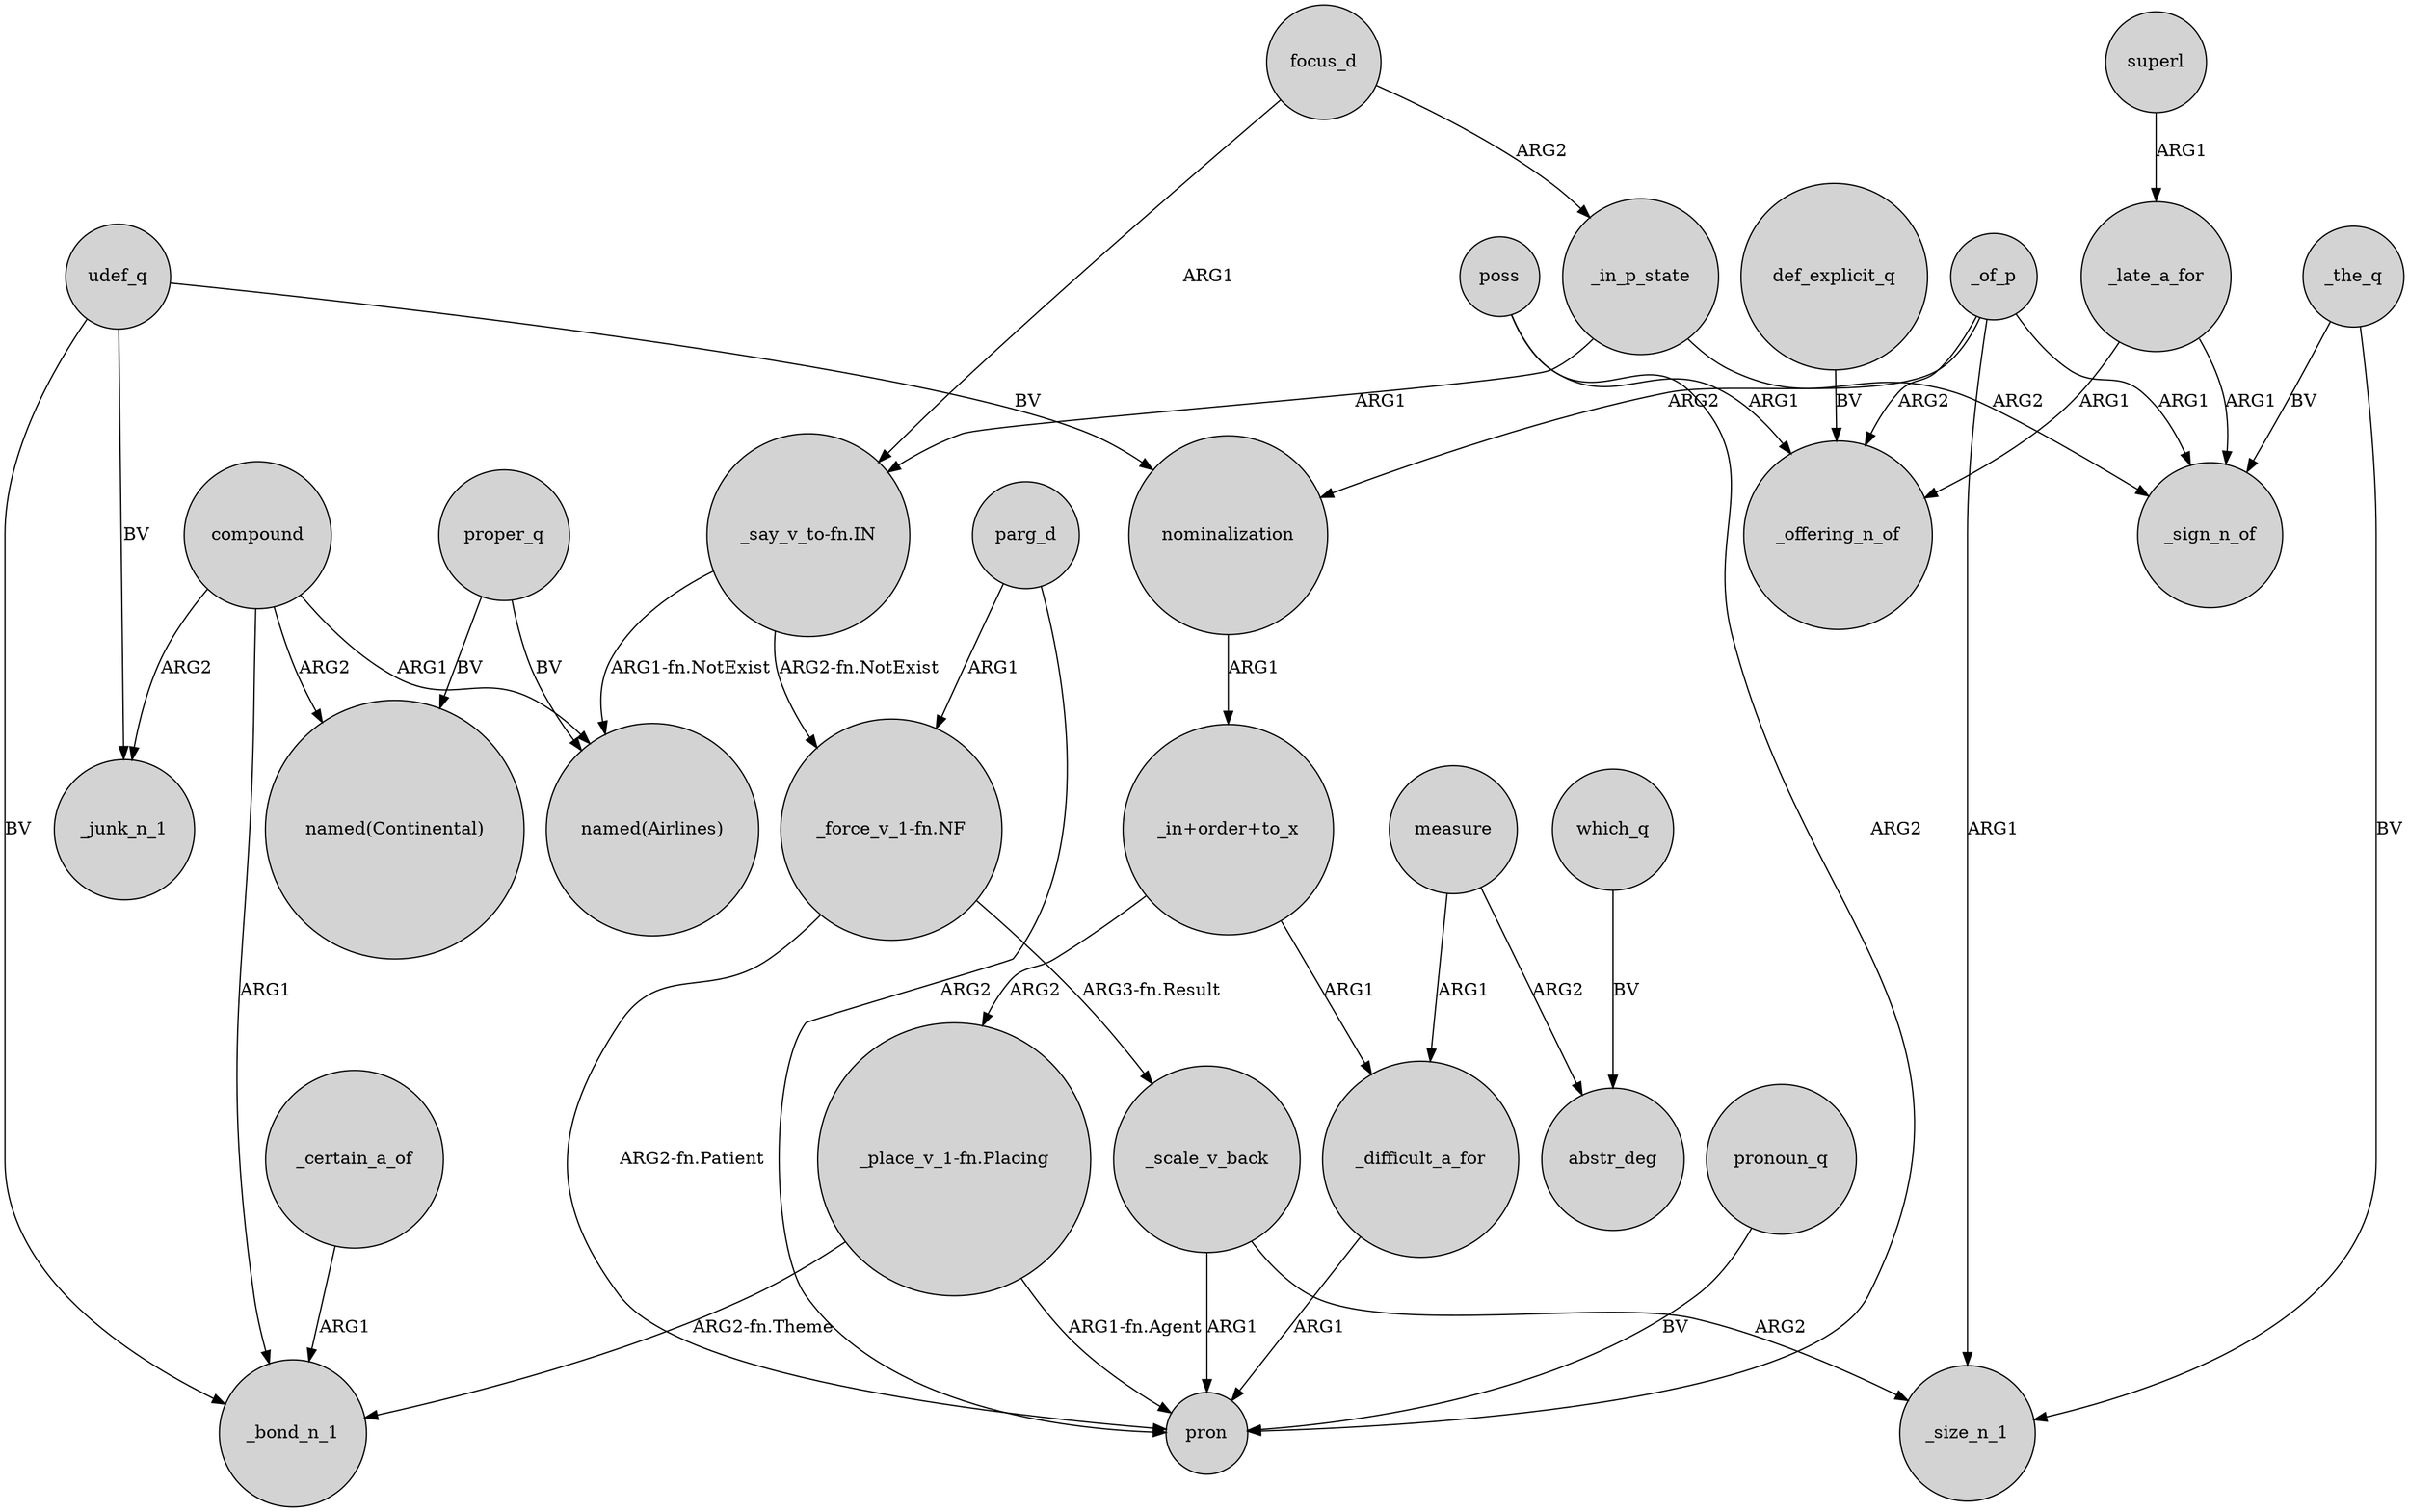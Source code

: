 digraph {
	node [shape=circle style=filled]
	_certain_a_of -> _bond_n_1 [label=ARG1]
	_of_p -> _offering_n_of [label=ARG2]
	"_place_v_1-fn.Placing" -> pron [label="ARG1-fn.Agent"]
	_difficult_a_for -> pron [label=ARG1]
	measure -> abstr_deg [label=ARG2]
	_the_q -> _size_n_1 [label=BV]
	poss -> pron [label=ARG2]
	compound -> "named(Continental)" [label=ARG2]
	"_force_v_1-fn.NF" -> pron [label="ARG2-fn.Patient"]
	focus_d -> _in_p_state [label=ARG2]
	compound -> _bond_n_1 [label=ARG1]
	"_place_v_1-fn.Placing" -> _bond_n_1 [label="ARG2-fn.Theme"]
	superl -> _late_a_for [label=ARG1]
	compound -> "named(Airlines)" [label=ARG1]
	compound -> _junk_n_1 [label=ARG2]
	measure -> _difficult_a_for [label=ARG1]
	parg_d -> pron [label=ARG2]
	_of_p -> _size_n_1 [label=ARG1]
	_in_p_state -> _sign_n_of [label=ARG2]
	udef_q -> _junk_n_1 [label=BV]
	def_explicit_q -> _offering_n_of [label=BV]
	pronoun_q -> pron [label=BV]
	"_in+order+to_x" -> "_place_v_1-fn.Placing" [label=ARG2]
	udef_q -> _bond_n_1 [label=BV]
	nominalization -> "_in+order+to_x" [label=ARG1]
	"_say_v_to-fn.IN" -> "named(Airlines)" [label="ARG1-fn.NotExist"]
	_of_p -> nominalization [label=ARG2]
	proper_q -> "named(Continental)" [label=BV]
	which_q -> abstr_deg [label=BV]
	_late_a_for -> _sign_n_of [label=ARG1]
	_of_p -> _sign_n_of [label=ARG1]
	udef_q -> nominalization [label=BV]
	parg_d -> "_force_v_1-fn.NF" [label=ARG1]
	_the_q -> _sign_n_of [label=BV]
	_scale_v_back -> pron [label=ARG1]
	proper_q -> "named(Airlines)" [label=BV]
	poss -> _offering_n_of [label=ARG1]
	"_in+order+to_x" -> _difficult_a_for [label=ARG1]
	_scale_v_back -> _size_n_1 [label=ARG2]
	_late_a_for -> _offering_n_of [label=ARG1]
	_in_p_state -> "_say_v_to-fn.IN" [label=ARG1]
	"_force_v_1-fn.NF" -> _scale_v_back [label="ARG3-fn.Result"]
	focus_d -> "_say_v_to-fn.IN" [label=ARG1]
	"_say_v_to-fn.IN" -> "_force_v_1-fn.NF" [label="ARG2-fn.NotExist"]
}
